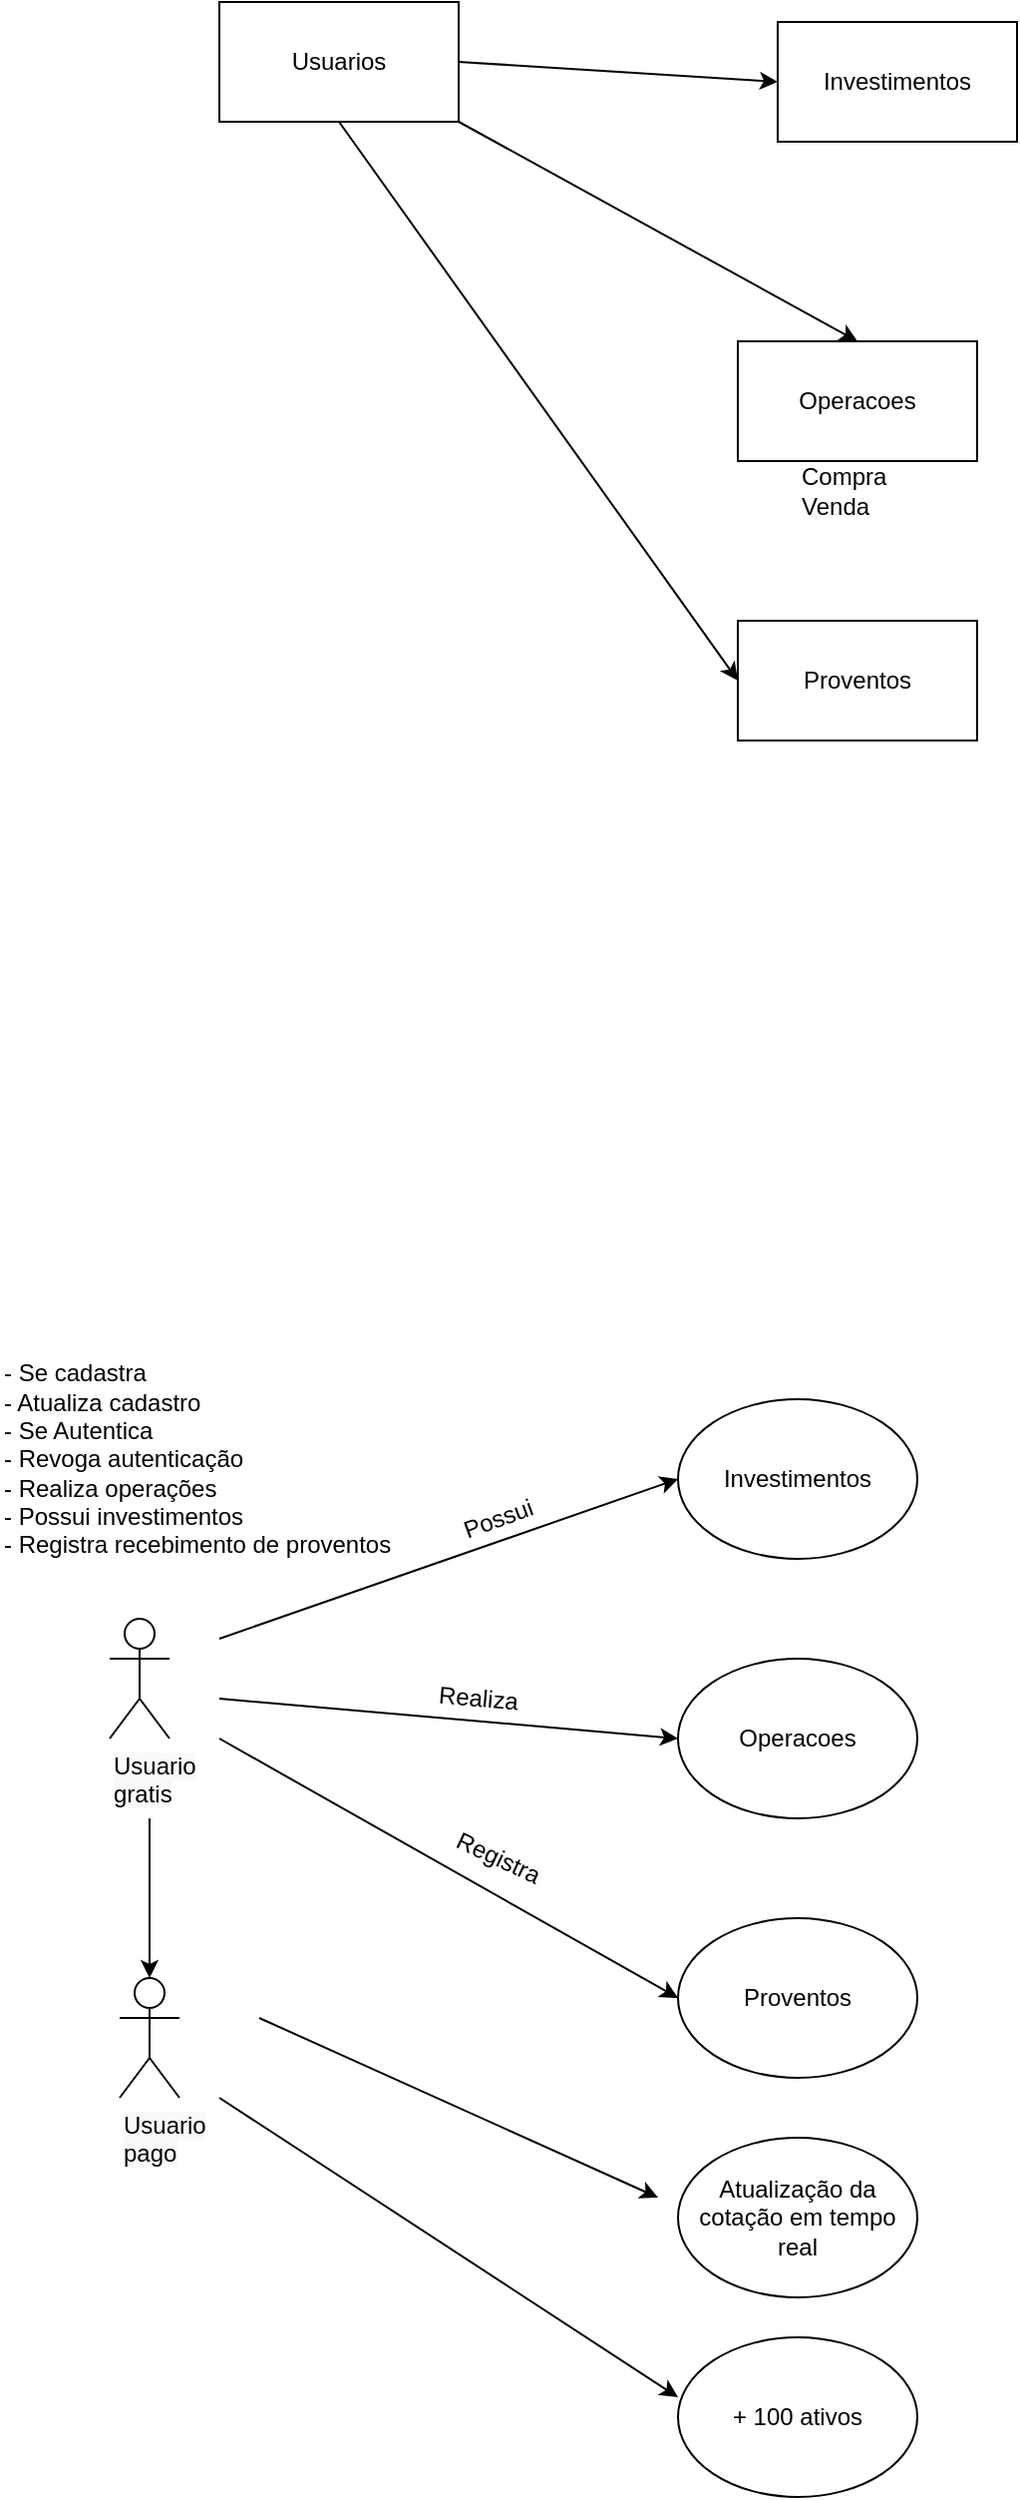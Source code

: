 <mxfile version="12.4.2" type="device" pages="2"><diagram id="Wa1Ow9ySlRC55QvlBr3f" name="Page-1"><mxGraphModel dx="1024" dy="1770" grid="1" gridSize="10" guides="1" tooltips="1" connect="1" arrows="1" fold="1" page="1" pageScale="1" pageWidth="827" pageHeight="1169" math="0" shadow="0"><root><mxCell id="0"/><mxCell id="1" parent="0"/><mxCell id="Wx8TgarxRyOJwMteIE7d-1" value="Usuarios" style="rounded=0;whiteSpace=wrap;html=1;" parent="1" vertex="1"><mxGeometry x="130" y="-210" width="120" height="60" as="geometry"/></mxCell><mxCell id="Wx8TgarxRyOJwMteIE7d-2" value="Investimentos" style="rounded=0;whiteSpace=wrap;html=1;" parent="1" vertex="1"><mxGeometry x="410" y="-200" width="120" height="60" as="geometry"/></mxCell><mxCell id="Wx8TgarxRyOJwMteIE7d-8" value="Operacoes" style="rounded=0;whiteSpace=wrap;html=1;" parent="1" vertex="1"><mxGeometry x="390" y="-40" width="120" height="60" as="geometry"/></mxCell><mxCell id="Wx8TgarxRyOJwMteIE7d-9" value="Compra&lt;br&gt;Venda&lt;br&gt;" style="text;html=1;strokeColor=none;fillColor=none;align=left;verticalAlign=middle;whiteSpace=wrap;rounded=0;" parent="1" vertex="1"><mxGeometry x="420" y="20" width="60" height="30" as="geometry"/></mxCell><mxCell id="Wx8TgarxRyOJwMteIE7d-10" value="Proventos" style="rounded=0;whiteSpace=wrap;html=1;" parent="1" vertex="1"><mxGeometry x="390" y="100" width="120" height="60" as="geometry"/></mxCell><mxCell id="Wx8TgarxRyOJwMteIE7d-11" value="- Se cadastra&lt;br&gt;- Atualiza cadastro&lt;br&gt;- Se Autentica&lt;br&gt;- Revoga autenticação&lt;br&gt;- Realiza operações&lt;br&gt;- Possui investimentos&lt;br&gt;- Registra recebimento de proventos&amp;nbsp;" style="text;html=1;strokeColor=none;fillColor=none;align=left;verticalAlign=middle;whiteSpace=wrap;rounded=0;" parent="1" vertex="1"><mxGeometry x="20" y="460" width="200" height="120" as="geometry"/></mxCell><mxCell id="Wx8TgarxRyOJwMteIE7d-13" value="" style="endArrow=classic;html=1;exitX=1;exitY=1;exitDx=0;exitDy=0;entryX=0.5;entryY=0;entryDx=0;entryDy=0;" parent="1" source="Wx8TgarxRyOJwMteIE7d-1" target="Wx8TgarxRyOJwMteIE7d-8" edge="1"><mxGeometry width="50" height="50" relative="1" as="geometry"><mxPoint x="230" y="-100" as="sourcePoint"/><mxPoint x="280" y="-150" as="targetPoint"/></mxGeometry></mxCell><mxCell id="Wx8TgarxRyOJwMteIE7d-15" value="" style="endArrow=classic;html=1;entryX=0;entryY=0.5;entryDx=0;entryDy=0;" parent="1" target="Wx8TgarxRyOJwMteIE7d-2" edge="1"><mxGeometry width="50" height="50" relative="1" as="geometry"><mxPoint x="250" y="-180" as="sourcePoint"/><mxPoint x="340" y="-220" as="targetPoint"/></mxGeometry></mxCell><mxCell id="Wx8TgarxRyOJwMteIE7d-16" value="Possui" style="text;html=1;strokeColor=none;fillColor=none;align=center;verticalAlign=middle;whiteSpace=wrap;rounded=0;rotation=-20;" parent="1" vertex="1"><mxGeometry x="250" y="540" width="40" height="20" as="geometry"/></mxCell><mxCell id="Wx8TgarxRyOJwMteIE7d-17" value="Realiza" style="text;html=1;strokeColor=none;fillColor=none;align=center;verticalAlign=middle;whiteSpace=wrap;rounded=0;rotation=5;" parent="1" vertex="1"><mxGeometry x="240" y="630" width="40" height="20" as="geometry"/></mxCell><mxCell id="Wx8TgarxRyOJwMteIE7d-18" value="" style="endArrow=classic;html=1;exitX=0.5;exitY=1;exitDx=0;exitDy=0;entryX=0;entryY=0.5;entryDx=0;entryDy=0;" parent="1" source="Wx8TgarxRyOJwMteIE7d-1" target="Wx8TgarxRyOJwMteIE7d-10" edge="1"><mxGeometry width="50" height="50" relative="1" as="geometry"><mxPoint x="240" y="-20" as="sourcePoint"/><mxPoint x="290" y="-70" as="targetPoint"/></mxGeometry></mxCell><mxCell id="Wx8TgarxRyOJwMteIE7d-19" value="Registra" style="text;html=1;strokeColor=none;fillColor=none;align=center;verticalAlign=middle;whiteSpace=wrap;rounded=0;rotation=25;" parent="1" vertex="1"><mxGeometry x="250" y="710" width="40" height="20" as="geometry"/></mxCell><mxCell id="Wx8TgarxRyOJwMteIE7d-20" value="&lt;span style=&quot;text-align: center ; white-space: normal ; background-color: rgb(248 , 249 , 250)&quot;&gt;Usuario gratis&lt;/span&gt;" style="shape=umlActor;verticalLabelPosition=bottom;labelBackgroundColor=#ffffff;verticalAlign=top;html=1;outlineConnect=0;align=left;" parent="1" vertex="1"><mxGeometry x="75" y="600" width="30" height="60" as="geometry"/></mxCell><mxCell id="Wx8TgarxRyOJwMteIE7d-23" value="&lt;span style=&quot;white-space: normal;&quot;&gt;Investimentos&lt;/span&gt;" style="ellipse;whiteSpace=wrap;html=1;align=center;" parent="1" vertex="1"><mxGeometry x="360" y="490" width="120" height="80" as="geometry"/></mxCell><mxCell id="Wx8TgarxRyOJwMteIE7d-24" value="Operacoes" style="ellipse;whiteSpace=wrap;html=1;align=center;" parent="1" vertex="1"><mxGeometry x="360" y="620" width="120" height="80" as="geometry"/></mxCell><mxCell id="Wx8TgarxRyOJwMteIE7d-25" value="Proventos" style="ellipse;whiteSpace=wrap;html=1;align=center;" parent="1" vertex="1"><mxGeometry x="360" y="750" width="120" height="80" as="geometry"/></mxCell><mxCell id="Wx8TgarxRyOJwMteIE7d-27" value="" style="endArrow=classic;html=1;entryX=0;entryY=0.5;entryDx=0;entryDy=0;" parent="1" target="Wx8TgarxRyOJwMteIE7d-23" edge="1"><mxGeometry width="50" height="50" relative="1" as="geometry"><mxPoint x="130" y="610" as="sourcePoint"/><mxPoint x="220" y="580" as="targetPoint"/></mxGeometry></mxCell><mxCell id="Wx8TgarxRyOJwMteIE7d-28" value="" style="endArrow=classic;html=1;entryX=0;entryY=0.5;entryDx=0;entryDy=0;" parent="1" target="Wx8TgarxRyOJwMteIE7d-24" edge="1"><mxGeometry width="50" height="50" relative="1" as="geometry"><mxPoint x="130" y="640" as="sourcePoint"/><mxPoint x="230" y="650" as="targetPoint"/></mxGeometry></mxCell><mxCell id="Wx8TgarxRyOJwMteIE7d-29" value="" style="endArrow=classic;html=1;entryX=0;entryY=0.5;entryDx=0;entryDy=0;" parent="1" target="Wx8TgarxRyOJwMteIE7d-25" edge="1"><mxGeometry width="50" height="50" relative="1" as="geometry"><mxPoint x="130" y="660" as="sourcePoint"/><mxPoint x="190" y="730" as="targetPoint"/></mxGeometry></mxCell><mxCell id="Wx8TgarxRyOJwMteIE7d-30" value="&lt;span style=&quot;text-align: center ; white-space: normal ; background-color: rgb(248 , 249 , 250)&quot;&gt;Usuario pago&lt;/span&gt;" style="shape=umlActor;verticalLabelPosition=bottom;labelBackgroundColor=#ffffff;verticalAlign=top;html=1;outlineConnect=0;align=left;" parent="1" vertex="1"><mxGeometry x="80" y="780" width="30" height="60" as="geometry"/></mxCell><mxCell id="Wx8TgarxRyOJwMteIE7d-31" value="" style="endArrow=classic;html=1;entryX=0.5;entryY=0;entryDx=0;entryDy=0;entryPerimeter=0;" parent="1" target="Wx8TgarxRyOJwMteIE7d-30" edge="1"><mxGeometry width="50" height="50" relative="1" as="geometry"><mxPoint x="95" y="700" as="sourcePoint"/><mxPoint x="70" y="890" as="targetPoint"/></mxGeometry></mxCell><mxCell id="Wx8TgarxRyOJwMteIE7d-32" value="Atualização da cotação em tempo real" style="ellipse;whiteSpace=wrap;html=1;align=center;" parent="1" vertex="1"><mxGeometry x="360" y="860" width="120" height="80" as="geometry"/></mxCell><mxCell id="Wx8TgarxRyOJwMteIE7d-33" value="" style="endArrow=classic;html=1;" parent="1" edge="1"><mxGeometry width="50" height="50" relative="1" as="geometry"><mxPoint x="150" y="800" as="sourcePoint"/><mxPoint x="350" y="890" as="targetPoint"/></mxGeometry></mxCell><mxCell id="Wx8TgarxRyOJwMteIE7d-34" value="+ 100 ativos" style="ellipse;whiteSpace=wrap;html=1;align=center;" parent="1" vertex="1"><mxGeometry x="360" y="960" width="120" height="80" as="geometry"/></mxCell><mxCell id="Wx8TgarxRyOJwMteIE7d-35" value="" style="endArrow=classic;html=1;entryX=0;entryY=0.375;entryDx=0;entryDy=0;entryPerimeter=0;" parent="1" target="Wx8TgarxRyOJwMteIE7d-34" edge="1"><mxGeometry width="50" height="50" relative="1" as="geometry"><mxPoint x="130" y="840" as="sourcePoint"/><mxPoint x="360" y="900" as="targetPoint"/></mxGeometry></mxCell></root></mxGraphModel></diagram><diagram id="ypcjGeatEVzrrWsx0Wpu" name="Page-2"><mxGraphModel dx="1022" dy="600" grid="1" gridSize="10" guides="1" tooltips="1" connect="1" arrows="1" fold="1" page="1" pageScale="1" pageWidth="827" pageHeight="1169" math="0" shadow="0"><root><mxCell id="p_QR58EpJvyXXFDy8iQ1-0"/><mxCell id="p_QR58EpJvyXXFDy8iQ1-1" parent="p_QR58EpJvyXXFDy8iQ1-0"/><mxCell id="p_QR58EpJvyXXFDy8iQ1-3" value="Text" style="text;html=1;strokeColor=none;fillColor=none;align=center;verticalAlign=middle;whiteSpace=wrap;rounded=0;" vertex="1" parent="p_QR58EpJvyXXFDy8iQ1-1"><mxGeometry x="140" y="350" width="40" height="20" as="geometry"/></mxCell></root></mxGraphModel></diagram></mxfile>